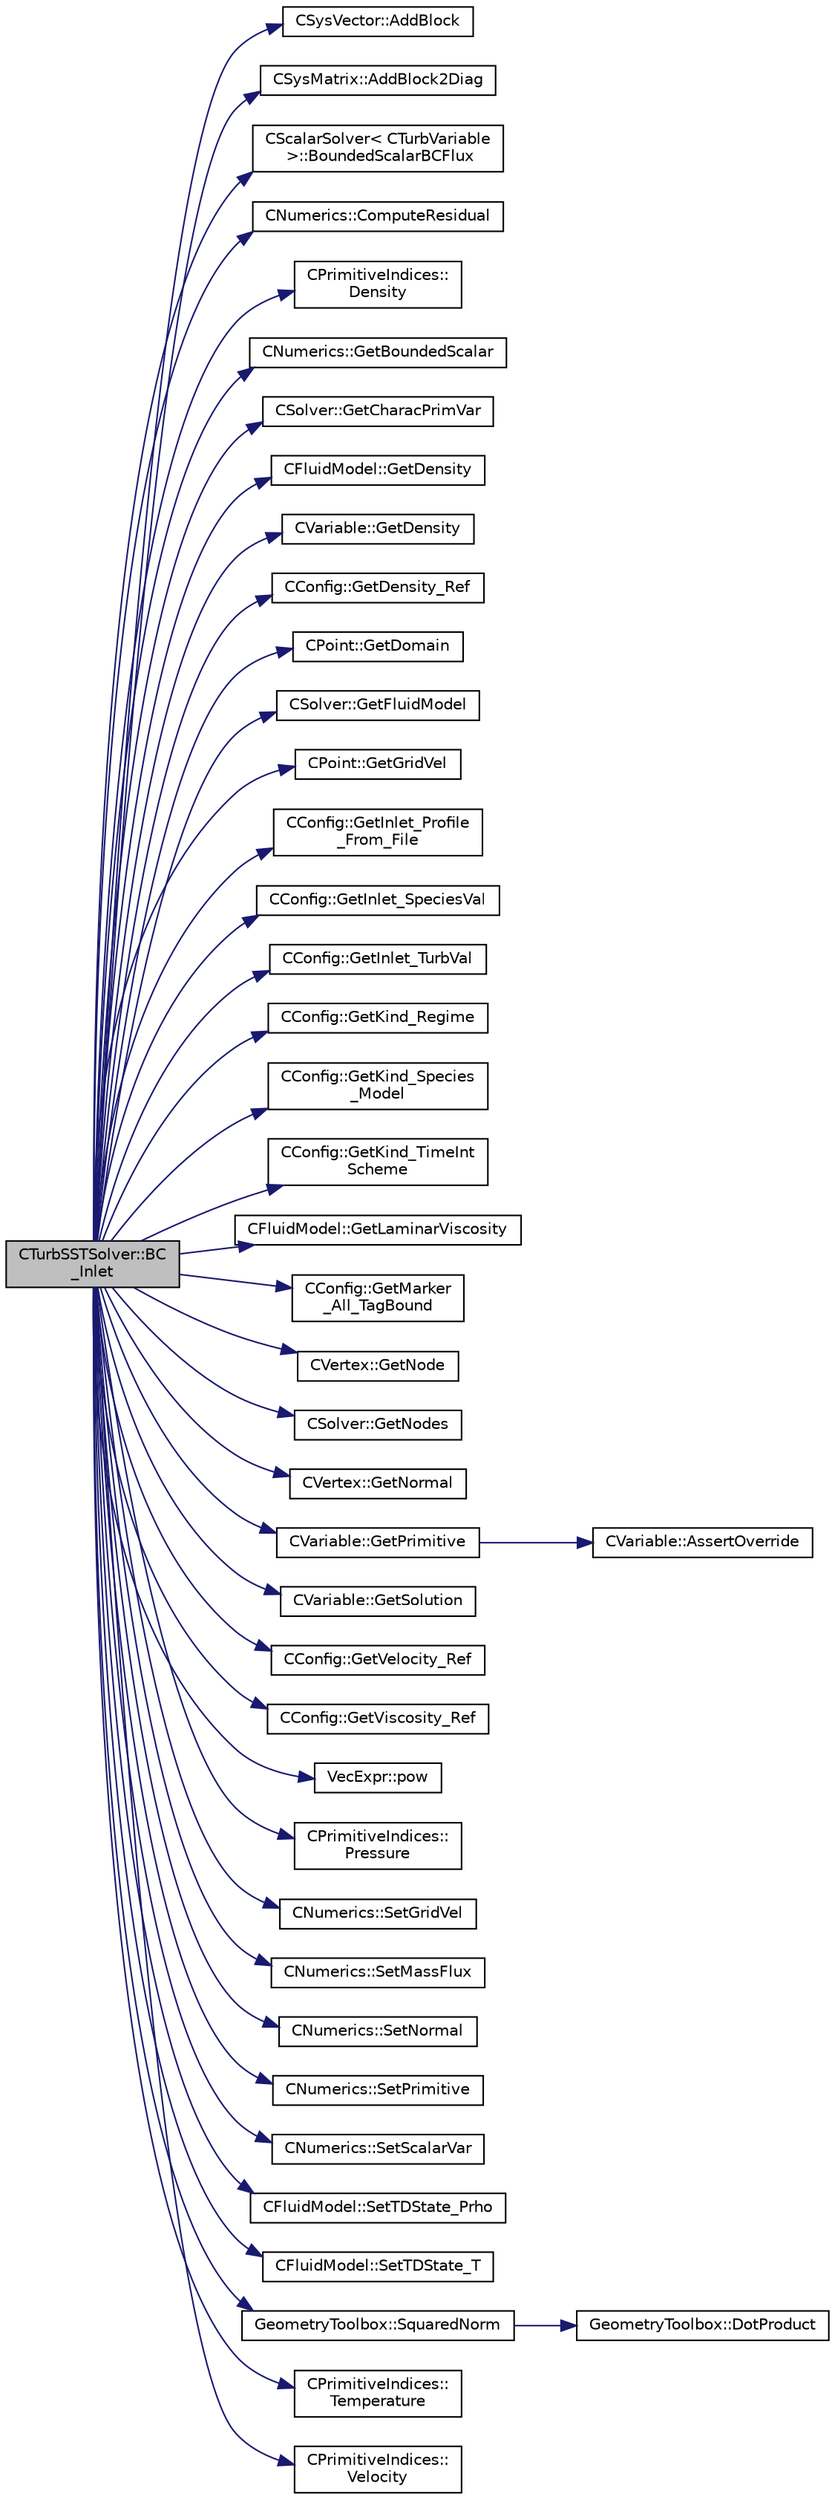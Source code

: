 digraph "CTurbSSTSolver::BC_Inlet"
{
 // LATEX_PDF_SIZE
  edge [fontname="Helvetica",fontsize="10",labelfontname="Helvetica",labelfontsize="10"];
  node [fontname="Helvetica",fontsize="10",shape=record];
  rankdir="LR";
  Node1 [label="CTurbSSTSolver::BC\l_Inlet",height=0.2,width=0.4,color="black", fillcolor="grey75", style="filled", fontcolor="black",tooltip="Impose the inlet boundary condition."];
  Node1 -> Node2 [color="midnightblue",fontsize="10",style="solid",fontname="Helvetica"];
  Node2 [label="CSysVector::AddBlock",height=0.2,width=0.4,color="black", fillcolor="white", style="filled",URL="$classCSysVector.html#aa463275cba394503a9778529fdaa4494",tooltip="Add \"block\" to the vector, see SetBlock."];
  Node1 -> Node3 [color="midnightblue",fontsize="10",style="solid",fontname="Helvetica"];
  Node3 [label="CSysMatrix::AddBlock2Diag",height=0.2,width=0.4,color="black", fillcolor="white", style="filled",URL="$classCSysMatrix.html#a5a4ef7eeb7f009450f575660108ed7be",tooltip="Non overwrite version of SetBlock2Diag, also with scaling."];
  Node1 -> Node4 [color="midnightblue",fontsize="10",style="solid",fontname="Helvetica"];
  Node4 [label="CScalarSolver\< CTurbVariable\l \>::BoundedScalarBCFlux",height=0.2,width=0.4,color="black", fillcolor="white", style="filled",URL="$classCScalarSolver.html#a84d924cabf82cfc8816045460af7dec2",tooltip="Applies a convective flux correction to negate the effects of flow divergence at a BC node."];
  Node1 -> Node5 [color="midnightblue",fontsize="10",style="solid",fontname="Helvetica"];
  Node5 [label="CNumerics::ComputeResidual",height=0.2,width=0.4,color="black", fillcolor="white", style="filled",URL="$classCNumerics.html#aa0ca13663a047ef2640b377b33875e29",tooltip="Compute the numerical residual."];
  Node1 -> Node6 [color="midnightblue",fontsize="10",style="solid",fontname="Helvetica"];
  Node6 [label="CPrimitiveIndices::\lDensity",height=0.2,width=0.4,color="black", fillcolor="white", style="filled",URL="$structCPrimitiveIndices.html#a0c3c2e1adfe99afe4a66539fc2e35bf2",tooltip=" "];
  Node1 -> Node7 [color="midnightblue",fontsize="10",style="solid",fontname="Helvetica"];
  Node7 [label="CNumerics::GetBoundedScalar",height=0.2,width=0.4,color="black", fillcolor="white", style="filled",URL="$classCNumerics.html#a2205376a2acee6fb1ca2e84c4ada306b",tooltip="Obtain information on bounded scalar problem."];
  Node1 -> Node8 [color="midnightblue",fontsize="10",style="solid",fontname="Helvetica"];
  Node8 [label="CSolver::GetCharacPrimVar",height=0.2,width=0.4,color="black", fillcolor="white", style="filled",URL="$classCSolver.html#a7a7d35d9dfcf55d7b8fa971e564b0141",tooltip="A virtual member."];
  Node1 -> Node9 [color="midnightblue",fontsize="10",style="solid",fontname="Helvetica"];
  Node9 [label="CFluidModel::GetDensity",height=0.2,width=0.4,color="black", fillcolor="white", style="filled",URL="$classCFluidModel.html#aea74264efe7875c6f8c0aa62e3ccd62a",tooltip="Get fluid density."];
  Node1 -> Node10 [color="midnightblue",fontsize="10",style="solid",fontname="Helvetica"];
  Node10 [label="CVariable::GetDensity",height=0.2,width=0.4,color="black", fillcolor="white", style="filled",URL="$classCVariable.html#a4892ca545884011b7903a8e35c43b43f",tooltip="A virtual member."];
  Node1 -> Node11 [color="midnightblue",fontsize="10",style="solid",fontname="Helvetica"];
  Node11 [label="CConfig::GetDensity_Ref",height=0.2,width=0.4,color="black", fillcolor="white", style="filled",URL="$classCConfig.html#a3fc33aec68f64b757f1f9f3514cb97de",tooltip="Get the value of the reference density for non-dimensionalization."];
  Node1 -> Node12 [color="midnightblue",fontsize="10",style="solid",fontname="Helvetica"];
  Node12 [label="CPoint::GetDomain",height=0.2,width=0.4,color="black", fillcolor="white", style="filled",URL="$classCPoint.html#aa58a27b602e47ddcad22ae74a5c6bc81",tooltip="For parallel computation, its indicates if a point must be computed or not."];
  Node1 -> Node13 [color="midnightblue",fontsize="10",style="solid",fontname="Helvetica"];
  Node13 [label="CSolver::GetFluidModel",height=0.2,width=0.4,color="black", fillcolor="white", style="filled",URL="$classCSolver.html#a7eb250c0477fe06693a3904c2ecfc7ca",tooltip="Compute the pressure at the infinity."];
  Node1 -> Node14 [color="midnightblue",fontsize="10",style="solid",fontname="Helvetica"];
  Node14 [label="CPoint::GetGridVel",height=0.2,width=0.4,color="black", fillcolor="white", style="filled",URL="$classCPoint.html#a65d855a9c2ad2971546038b34acd5b92",tooltip="Get the value of the grid velocity at the point."];
  Node1 -> Node15 [color="midnightblue",fontsize="10",style="solid",fontname="Helvetica"];
  Node15 [label="CConfig::GetInlet_Profile\l_From_File",height=0.2,width=0.4,color="black", fillcolor="white", style="filled",URL="$classCConfig.html#aaf6fcd4972bad7941217bd7544b36c3c",tooltip="Check if the inlet profile(s) are specified in an input file."];
  Node1 -> Node16 [color="midnightblue",fontsize="10",style="solid",fontname="Helvetica"];
  Node16 [label="CConfig::GetInlet_SpeciesVal",height=0.2,width=0.4,color="black", fillcolor="white", style="filled",URL="$classCConfig.html#a305339834f94fab80371608cee683144",tooltip="Get the species values at an inlet boundary."];
  Node1 -> Node17 [color="midnightblue",fontsize="10",style="solid",fontname="Helvetica"];
  Node17 [label="CConfig::GetInlet_TurbVal",height=0.2,width=0.4,color="black", fillcolor="white", style="filled",URL="$classCConfig.html#a44382fcbdf9145d45a91f9c213fd4611",tooltip="Get the turbulent properties values at an inlet boundary."];
  Node1 -> Node18 [color="midnightblue",fontsize="10",style="solid",fontname="Helvetica"];
  Node18 [label="CConfig::GetKind_Regime",height=0.2,width=0.4,color="black", fillcolor="white", style="filled",URL="$classCConfig.html#afbf664fbd8b2c75c5874432fdc185937",tooltip="Governing equations of the flow (it can be different from the run time equation)."];
  Node1 -> Node19 [color="midnightblue",fontsize="10",style="solid",fontname="Helvetica"];
  Node19 [label="CConfig::GetKind_Species\l_Model",height=0.2,width=0.4,color="black", fillcolor="white", style="filled",URL="$classCConfig.html#a7416428b6139fe85180e5e8d190506aa",tooltip="Get the kind of the species model."];
  Node1 -> Node20 [color="midnightblue",fontsize="10",style="solid",fontname="Helvetica"];
  Node20 [label="CConfig::GetKind_TimeInt\lScheme",height=0.2,width=0.4,color="black", fillcolor="white", style="filled",URL="$classCConfig.html#ad16f71356f146b530fb1fbb45444525c",tooltip="Get the kind of time integration method."];
  Node1 -> Node21 [color="midnightblue",fontsize="10",style="solid",fontname="Helvetica"];
  Node21 [label="CFluidModel::GetLaminarViscosity",height=0.2,width=0.4,color="black", fillcolor="white", style="filled",URL="$classCFluidModel.html#ad0e35cb58779dc8fe3265c85b6c29905",tooltip="Get fluid dynamic viscosity."];
  Node1 -> Node22 [color="midnightblue",fontsize="10",style="solid",fontname="Helvetica"];
  Node22 [label="CConfig::GetMarker\l_All_TagBound",height=0.2,width=0.4,color="black", fillcolor="white", style="filled",URL="$classCConfig.html#ab8c9c1f45950a29355be4ff357049440",tooltip="Get the index of the surface defined in the geometry file."];
  Node1 -> Node23 [color="midnightblue",fontsize="10",style="solid",fontname="Helvetica"];
  Node23 [label="CVertex::GetNode",height=0.2,width=0.4,color="black", fillcolor="white", style="filled",URL="$classCVertex.html#ad568da06e7191358d3a09a1bee71cdb5",tooltip="Get the node of the vertex."];
  Node1 -> Node24 [color="midnightblue",fontsize="10",style="solid",fontname="Helvetica"];
  Node24 [label="CSolver::GetNodes",height=0.2,width=0.4,color="black", fillcolor="white", style="filled",URL="$classCSolver.html#af3198e52a2ea377bb765647b5e697197",tooltip="Allow outside access to the nodes of the solver, containing conservatives, primitives,..."];
  Node1 -> Node25 [color="midnightblue",fontsize="10",style="solid",fontname="Helvetica"];
  Node25 [label="CVertex::GetNormal",height=0.2,width=0.4,color="black", fillcolor="white", style="filled",URL="$classCVertex.html#a57cacfe764770e6c0e54c278cb584f7c",tooltip="Copy the the normal vector of a face."];
  Node1 -> Node26 [color="midnightblue",fontsize="10",style="solid",fontname="Helvetica"];
  Node26 [label="CVariable::GetPrimitive",height=0.2,width=0.4,color="black", fillcolor="white", style="filled",URL="$classCVariable.html#a634a803b0d397aec7a44420cd5159079",tooltip="Get the primitive variables for all points."];
  Node26 -> Node27 [color="midnightblue",fontsize="10",style="solid",fontname="Helvetica"];
  Node27 [label="CVariable::AssertOverride",height=0.2,width=0.4,color="black", fillcolor="white", style="filled",URL="$classCVariable.html#a57eb0e83f25f08d544f92b75e3f8b617",tooltip=" "];
  Node1 -> Node28 [color="midnightblue",fontsize="10",style="solid",fontname="Helvetica"];
  Node28 [label="CVariable::GetSolution",height=0.2,width=0.4,color="black", fillcolor="white", style="filled",URL="$classCVariable.html#a261483e39c23c1de7cb9aea7e917c121",tooltip="Get the solution."];
  Node1 -> Node29 [color="midnightblue",fontsize="10",style="solid",fontname="Helvetica"];
  Node29 [label="CConfig::GetVelocity_Ref",height=0.2,width=0.4,color="black", fillcolor="white", style="filled",URL="$classCConfig.html#afad4537005c210e8a7fc015a51b8ae4c",tooltip="Get the value of the reference velocity for non-dimensionalization."];
  Node1 -> Node30 [color="midnightblue",fontsize="10",style="solid",fontname="Helvetica"];
  Node30 [label="CConfig::GetViscosity_Ref",height=0.2,width=0.4,color="black", fillcolor="white", style="filled",URL="$classCConfig.html#a41b0f8e61d28823cc5a0b7a98e79a020",tooltip="Get the value of the reference viscosity for non-dimensionalization."];
  Node1 -> Node31 [color="midnightblue",fontsize="10",style="solid",fontname="Helvetica"];
  Node31 [label="VecExpr::pow",height=0.2,width=0.4,color="black", fillcolor="white", style="filled",URL="$group__VecExpr.html#ga7fb255e1f2a1773d3cc6ff7bee1aadd2",tooltip=" "];
  Node1 -> Node32 [color="midnightblue",fontsize="10",style="solid",fontname="Helvetica"];
  Node32 [label="CPrimitiveIndices::\lPressure",height=0.2,width=0.4,color="black", fillcolor="white", style="filled",URL="$structCPrimitiveIndices.html#ab0285bf3602cd427441b8e235f441a4e",tooltip=" "];
  Node1 -> Node33 [color="midnightblue",fontsize="10",style="solid",fontname="Helvetica"];
  Node33 [label="CNumerics::SetGridVel",height=0.2,width=0.4,color="black", fillcolor="white", style="filled",URL="$classCNumerics.html#a3f116b5718153aefee7a22735797af29",tooltip="Set the velocity of the computational grid."];
  Node1 -> Node34 [color="midnightblue",fontsize="10",style="solid",fontname="Helvetica"];
  Node34 [label="CNumerics::SetMassFlux",height=0.2,width=0.4,color="black", fillcolor="white", style="filled",URL="$classCNumerics.html#ab8090a20c3e38ee98e710dc5f2828459",tooltip="SetMassFlux."];
  Node1 -> Node35 [color="midnightblue",fontsize="10",style="solid",fontname="Helvetica"];
  Node35 [label="CNumerics::SetNormal",height=0.2,width=0.4,color="black", fillcolor="white", style="filled",URL="$classCNumerics.html#a93fd2262832ae5081317548f2f9cdbb3",tooltip="Set the value of the normal vector to the face between two points."];
  Node1 -> Node36 [color="midnightblue",fontsize="10",style="solid",fontname="Helvetica"];
  Node36 [label="CNumerics::SetPrimitive",height=0.2,width=0.4,color="black", fillcolor="white", style="filled",URL="$classCNumerics.html#a028c500ba7ce96d3af061fc8218f76f1",tooltip="Set the value of the primitive variables."];
  Node1 -> Node37 [color="midnightblue",fontsize="10",style="solid",fontname="Helvetica"];
  Node37 [label="CNumerics::SetScalarVar",height=0.2,width=0.4,color="black", fillcolor="white", style="filled",URL="$classCNumerics.html#a6e1c4dea51983cbe489762bd43bae41d",tooltip="Set the value of the scalar variable."];
  Node1 -> Node38 [color="midnightblue",fontsize="10",style="solid",fontname="Helvetica"];
  Node38 [label="CFluidModel::SetTDState_Prho",height=0.2,width=0.4,color="black", fillcolor="white", style="filled",URL="$classCFluidModel.html#a7748f80460e9a907b0d0002e98d4d281",tooltip="virtual member that would be different for each gas model implemented"];
  Node1 -> Node39 [color="midnightblue",fontsize="10",style="solid",fontname="Helvetica"];
  Node39 [label="CFluidModel::SetTDState_T",height=0.2,width=0.4,color="black", fillcolor="white", style="filled",URL="$classCFluidModel.html#ab0bc7bb21dd1bb66120e4050cdab56e4",tooltip="Virtual member."];
  Node1 -> Node40 [color="midnightblue",fontsize="10",style="solid",fontname="Helvetica"];
  Node40 [label="GeometryToolbox::SquaredNorm",height=0.2,width=0.4,color="black", fillcolor="white", style="filled",URL="$group__GeometryToolbox.html#ga98c9b9314cc6352c9bba49b8cfb4b056",tooltip=" "];
  Node40 -> Node41 [color="midnightblue",fontsize="10",style="solid",fontname="Helvetica"];
  Node41 [label="GeometryToolbox::DotProduct",height=0.2,width=0.4,color="black", fillcolor="white", style="filled",URL="$group__GeometryToolbox.html#ga7ec3e1e20fab73dbf0159fe38492cc89",tooltip=" "];
  Node1 -> Node42 [color="midnightblue",fontsize="10",style="solid",fontname="Helvetica"];
  Node42 [label="CPrimitiveIndices::\lTemperature",height=0.2,width=0.4,color="black", fillcolor="white", style="filled",URL="$structCPrimitiveIndices.html#a3a57dd885395ec16ef577e7d58d93002",tooltip=" "];
  Node1 -> Node43 [color="midnightblue",fontsize="10",style="solid",fontname="Helvetica"];
  Node43 [label="CPrimitiveIndices::\lVelocity",height=0.2,width=0.4,color="black", fillcolor="white", style="filled",URL="$structCPrimitiveIndices.html#abb39999cd1ccb638d5cc790ba56e48b2",tooltip=" "];
}
